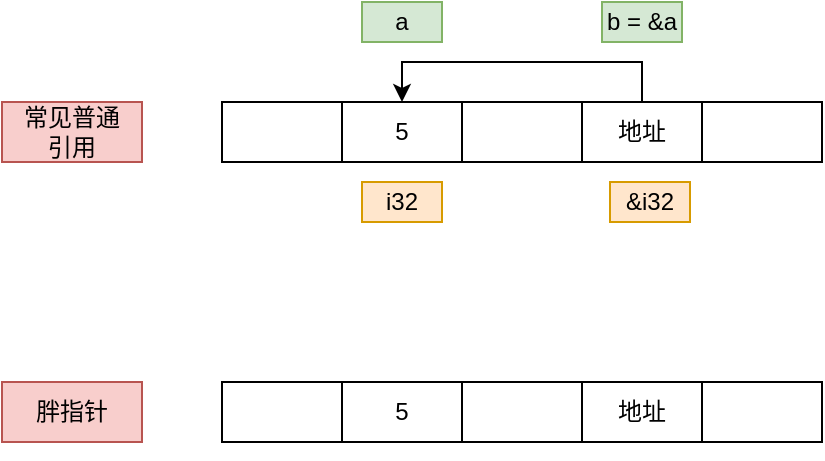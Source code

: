 <mxfile version="20.5.3" type="github">
  <diagram id="ENvG7SyA4WVKRr-n-xcm" name="第 1 页">
    <mxGraphModel dx="1038" dy="634" grid="1" gridSize="10" guides="1" tooltips="1" connect="1" arrows="1" fold="1" page="1" pageScale="1" pageWidth="827" pageHeight="1169" math="0" shadow="0">
      <root>
        <mxCell id="0" />
        <mxCell id="1" parent="0" />
        <mxCell id="4GQEQzSNqyPjN35VxPjc-1" value="" style="rounded=0;whiteSpace=wrap;html=1;" vertex="1" parent="1">
          <mxGeometry x="200" y="220" width="60" height="30" as="geometry" />
        </mxCell>
        <mxCell id="4GQEQzSNqyPjN35VxPjc-2" style="edgeStyle=orthogonalEdgeStyle;rounded=0;orthogonalLoop=1;jettySize=auto;html=1;exitX=0.5;exitY=1;exitDx=0;exitDy=0;" edge="1" parent="1" source="4GQEQzSNqyPjN35VxPjc-1" target="4GQEQzSNqyPjN35VxPjc-1">
          <mxGeometry relative="1" as="geometry" />
        </mxCell>
        <mxCell id="4GQEQzSNqyPjN35VxPjc-3" value="5" style="rounded=0;whiteSpace=wrap;html=1;" vertex="1" parent="1">
          <mxGeometry x="260" y="220" width="60" height="30" as="geometry" />
        </mxCell>
        <mxCell id="4GQEQzSNqyPjN35VxPjc-5" value="" style="rounded=0;whiteSpace=wrap;html=1;" vertex="1" parent="1">
          <mxGeometry x="320" y="220" width="60" height="30" as="geometry" />
        </mxCell>
        <mxCell id="4GQEQzSNqyPjN35VxPjc-12" style="edgeStyle=orthogonalEdgeStyle;rounded=0;orthogonalLoop=1;jettySize=auto;html=1;exitX=0.5;exitY=0;exitDx=0;exitDy=0;entryX=0.5;entryY=0;entryDx=0;entryDy=0;" edge="1" parent="1" source="4GQEQzSNqyPjN35VxPjc-6" target="4GQEQzSNqyPjN35VxPjc-3">
          <mxGeometry relative="1" as="geometry" />
        </mxCell>
        <mxCell id="4GQEQzSNqyPjN35VxPjc-6" value="地址" style="rounded=0;whiteSpace=wrap;html=1;" vertex="1" parent="1">
          <mxGeometry x="380" y="220" width="60" height="30" as="geometry" />
        </mxCell>
        <mxCell id="4GQEQzSNqyPjN35VxPjc-7" value="" style="rounded=0;whiteSpace=wrap;html=1;" vertex="1" parent="1">
          <mxGeometry x="440" y="220" width="60" height="30" as="geometry" />
        </mxCell>
        <mxCell id="4GQEQzSNqyPjN35VxPjc-9" value="i32" style="text;html=1;strokeColor=#d79b00;fillColor=#ffe6cc;align=center;verticalAlign=middle;whiteSpace=wrap;rounded=0;" vertex="1" parent="1">
          <mxGeometry x="270" y="260" width="40" height="20" as="geometry" />
        </mxCell>
        <mxCell id="4GQEQzSNqyPjN35VxPjc-11" value="a" style="text;html=1;strokeColor=#82b366;fillColor=#d5e8d4;align=center;verticalAlign=middle;whiteSpace=wrap;rounded=0;" vertex="1" parent="1">
          <mxGeometry x="270" y="170" width="40" height="20" as="geometry" />
        </mxCell>
        <mxCell id="4GQEQzSNqyPjN35VxPjc-13" value="b = &amp;amp;a" style="text;html=1;strokeColor=#82b366;fillColor=#d5e8d4;align=center;verticalAlign=middle;whiteSpace=wrap;rounded=0;" vertex="1" parent="1">
          <mxGeometry x="390" y="170" width="40" height="20" as="geometry" />
        </mxCell>
        <mxCell id="4GQEQzSNqyPjN35VxPjc-15" value="&amp;amp;i32" style="text;html=1;strokeColor=#d79b00;fillColor=#ffe6cc;align=center;verticalAlign=middle;whiteSpace=wrap;rounded=0;" vertex="1" parent="1">
          <mxGeometry x="394" y="260" width="40" height="20" as="geometry" />
        </mxCell>
        <mxCell id="4GQEQzSNqyPjN35VxPjc-16" value="常见普通&lt;br&gt;引用" style="text;html=1;strokeColor=#b85450;fillColor=#f8cecc;align=center;verticalAlign=middle;whiteSpace=wrap;rounded=0;" vertex="1" parent="1">
          <mxGeometry x="90" y="220" width="70" height="30" as="geometry" />
        </mxCell>
        <mxCell id="4GQEQzSNqyPjN35VxPjc-17" value="" style="rounded=0;whiteSpace=wrap;html=1;" vertex="1" parent="1">
          <mxGeometry x="200" y="360" width="60" height="30" as="geometry" />
        </mxCell>
        <mxCell id="4GQEQzSNqyPjN35VxPjc-18" style="edgeStyle=orthogonalEdgeStyle;rounded=0;orthogonalLoop=1;jettySize=auto;html=1;exitX=0.5;exitY=1;exitDx=0;exitDy=0;" edge="1" parent="1" source="4GQEQzSNqyPjN35VxPjc-17" target="4GQEQzSNqyPjN35VxPjc-17">
          <mxGeometry relative="1" as="geometry" />
        </mxCell>
        <mxCell id="4GQEQzSNqyPjN35VxPjc-19" value="5" style="rounded=0;whiteSpace=wrap;html=1;" vertex="1" parent="1">
          <mxGeometry x="260" y="360" width="60" height="30" as="geometry" />
        </mxCell>
        <mxCell id="4GQEQzSNqyPjN35VxPjc-20" value="" style="rounded=0;whiteSpace=wrap;html=1;" vertex="1" parent="1">
          <mxGeometry x="320" y="360" width="60" height="30" as="geometry" />
        </mxCell>
        <mxCell id="4GQEQzSNqyPjN35VxPjc-22" value="地址" style="rounded=0;whiteSpace=wrap;html=1;" vertex="1" parent="1">
          <mxGeometry x="380" y="360" width="60" height="30" as="geometry" />
        </mxCell>
        <mxCell id="4GQEQzSNqyPjN35VxPjc-23" value="" style="rounded=0;whiteSpace=wrap;html=1;" vertex="1" parent="1">
          <mxGeometry x="440" y="360" width="60" height="30" as="geometry" />
        </mxCell>
        <mxCell id="4GQEQzSNqyPjN35VxPjc-28" value="胖指针" style="text;html=1;strokeColor=#b85450;fillColor=#f8cecc;align=center;verticalAlign=middle;whiteSpace=wrap;rounded=0;" vertex="1" parent="1">
          <mxGeometry x="90" y="360" width="70" height="30" as="geometry" />
        </mxCell>
      </root>
    </mxGraphModel>
  </diagram>
</mxfile>
